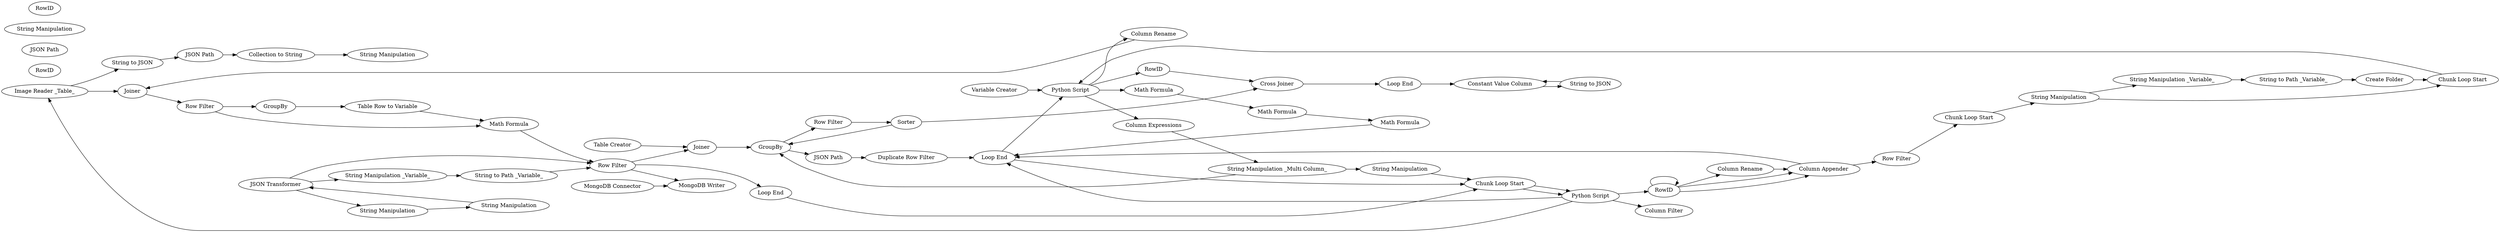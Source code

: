 digraph {
	344 [label="Table to PDF"]
	316 [label="Variable Creator"]
	317 [label="Math Formula"]
	318 [label="Math Formula"]
	319 [label="Math Formula"]
	320 [label="Math Formula"]
	348 [label="JSON Path"]
	349 [label="Constant Value Column"]
	350 [label="String Manipulation"]
	351 [label="Row Filter"]
	339 [label="Image Reader _Table_"]
	340 [label="Column Filter"]
	341 [label="JSON Path"]
	342 [label="Collection to String"]
	343 [label="String Manipulation"]
	344 [label="String to JSON"]
	345 [label="JSON Path"]
	346 [label="String Manipulation"]
	347 [label=GroupBy]
	358 [label="MongoDB Connector"]
	359 [label="MongoDB Reader"]
	360 [label="Variable Creator"]
	361 [label="JSON Writer"]
	377 [label="String Manipulation"]
	380 [label="JSON Transformer"]
	381 [label="Constant Value Column"]
	382 [label="String to JSON"]
	383 [label="String Manipulation"]
	384 [label="String Manipulation"]
	378 [label="String Manipulation _Variable_"]
	379 [label="String to Path _Variable_"]
	317 [label="Python Script"]
	323 [label="String Manipulation"]
	325 [label=Joiner]
	326 [label="Chunk Loop Start"]
	331 [label=RowID]
	333 [label="Row Filter"]
	334 [label="Loop End"]
	335 [label="Column Expressions"]
	336 [label="String Manipulation"]
	346 [label="Chunk Loop Start"]
	347 [label="Python Script"]
	348 [label="Loop End"]
	349 [label=RowID]
	350 [label=RowID]
	351 [label="Column Appender"]
	352 [label="Column Rename"]
	353 [label=RowID]
	354 [label="Column Rename"]
	355 [label="Math Formula"]
	356 [label=GroupBy]
	357 [label="Table Row to Variable"]
	358 [label=Sorter]
	359 [label=GroupBy]
	360 [label="String Manipulation _Multi Column_"]
	361 [label="Row Filter"]
	363 [label="Create Folder"]
	364 [label="String Manipulation _Variable_"]
	365 [label="String to Path _Variable_"]
	369 [label="Row Filter"]
	373 [label="Cross Joiner"]
	385 [label="Table Creator"]
	386 [label=Joiner]
	390 [label="JSON Path"]
	391 [label="Duplicate Row Filter"]
	394 [label="MongoDB Connector"]
	395 [label="MongoDB Writer"]
	396 [label="Chunk Loop Start"]
	397 [label="Loop End"]
	399 [label="Row Filter"]
	316 -> 317
	317 -> 318
	318 -> 320
	319 -> 348
	320 -> 319
	348 -> 317
	350 -> 350
	341 -> 342
	342 -> 343
	344 -> 341
	346 -> 347
	347 -> 339
	347 -> 340
	380 -> 384
	381 -> 382
	382 -> 381
	383 -> 380
	384 -> 383
	317 -> 354
	317 -> 335
	317 -> 331
	323 -> 326
	323 -> 364
	325 -> 333
	326 -> 317
	331 -> 373
	333 -> 356
	333 -> 355
	335 -> 360
	336 -> 346
	346 -> 347
	347 -> 350
	347 -> 348
	348 -> 346
	350 -> 351
	350 -> 352
	351 -> 348
	352 -> 351
	339 -> 325
	354 -> 325
	355 -> 361
	356 -> 357
	357 -> 355
	358 -> 373
	359 -> 369
	360 -> 336
	361 -> 386
	363 -> 326
	364 -> 365
	365 -> 363
	369 -> 358
	373 -> 334
	385 -> 386
	386 -> 359
	350 -> 351
	351 -> 399
	339 -> 344
	358 -> 359
	359 -> 390
	360 -> 359
	361 -> 395
	361 -> 397
	380 -> 378
	380 -> 361
	378 -> 379
	379 -> 361
	334 -> 381
	390 -> 391
	391 -> 348
	394 -> 395
	396 -> 323
	397 -> 346
	399 -> 396
	rankdir=LR
}

